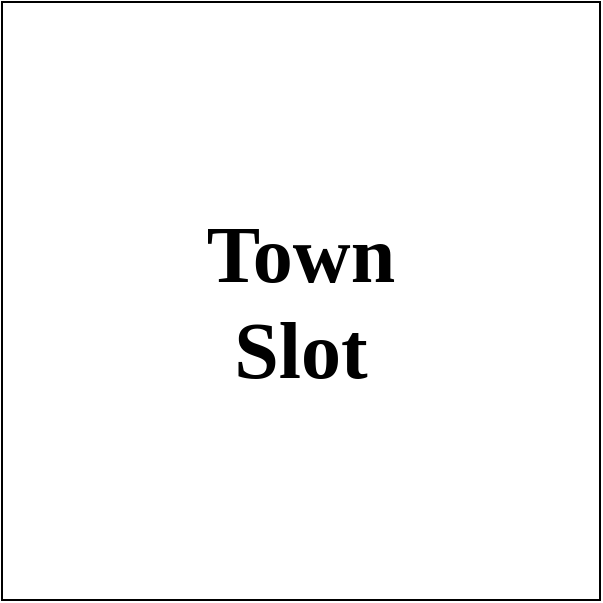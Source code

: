 <mxfile version="12.4.2" type="device" pages="7"><diagram id="NBB38YQIBPxEBkltzo8K" name="blank_settlement"><mxGraphModel dx="852" dy="504" grid="1" gridSize="10" guides="1" tooltips="1" connect="1" arrows="1" fold="1" page="1" pageScale="1" pageWidth="850" pageHeight="1100" math="0" shadow="0"><root><mxCell id="0"/><mxCell id="1" parent="0"/><mxCell id="Z4cEoRL8wpT0YwB2wpsj-1" value="Town&lt;br&gt;Slot" style="text;html=1;strokeColor=#000000;fillColor=none;align=center;verticalAlign=middle;whiteSpace=wrap;rounded=0;fontFamily=Garamond;fontSize=40;fontStyle=1;strokeWidth=1;perimeterSpacing=0;aspect=fixed;" parent="1" vertex="1"><mxGeometry x="190" y="30" width="299" height="299" as="geometry"/></mxCell></root></mxGraphModel></diagram><diagram name="blank_road" id="df8fkO6j3frhQ7CnsFSY"><mxGraphModel dx="852" dy="504" grid="1" gridSize="10" guides="1" tooltips="1" connect="1" arrows="1" fold="1" page="1" pageScale="1" pageWidth="850" pageHeight="1100" math="0" shadow="0"><root><mxCell id="L0pVmTipDfC4k5WWzlxK-0"/><mxCell id="L0pVmTipDfC4k5WWzlxK-1" parent="L0pVmTipDfC4k5WWzlxK-0"/><mxCell id="L0pVmTipDfC4k5WWzlxK-2" value="Road&lt;br&gt;Slot" style="text;html=1;strokeColor=#000000;fillColor=none;align=center;verticalAlign=middle;whiteSpace=wrap;rounded=0;fontFamily=Garamond;fontSize=40;fontStyle=1;strokeWidth=1;perimeterSpacing=0;aspect=fixed;" vertex="1" parent="L0pVmTipDfC4k5WWzlxK-1"><mxGeometry x="190" y="30" width="299" height="299" as="geometry"/></mxCell></root></mxGraphModel></diagram><diagram name="blank_build" id="_35pFPMYfVn6QV01jKhp"><mxGraphModel dx="852" dy="504" grid="1" gridSize="10" guides="1" tooltips="1" connect="1" arrows="1" fold="1" page="1" pageScale="1" pageWidth="850" pageHeight="1100" math="0" shadow="0"><root><mxCell id="SoBEcTKC60tMndUJJRdc-0"/><mxCell id="SoBEcTKC60tMndUJJRdc-1" parent="SoBEcTKC60tMndUJJRdc-0"/><mxCell id="SoBEcTKC60tMndUJJRdc-2" value="Build&lt;br style=&quot;font-size: 40px;&quot;&gt;Slot" style="text;html=1;strokeColor=#000000;fillColor=none;align=center;verticalAlign=middle;whiteSpace=wrap;rounded=0;fontFamily=Garamond;fontSize=40;fontStyle=1;strokeWidth=1;perimeterSpacing=0;aspect=fixed;" vertex="1" parent="SoBEcTKC60tMndUJJRdc-1"><mxGeometry x="190" y="30" width="299" height="299" as="geometry"/></mxCell></root></mxGraphModel></diagram><diagram name="blank_region" id="APtEa_ho6XEWLWpnJAGc"><mxGraphModel dx="852" dy="504" grid="1" gridSize="10" guides="1" tooltips="1" connect="1" arrows="1" fold="1" page="1" pageScale="1" pageWidth="850" pageHeight="1100" math="0" shadow="0"><root><mxCell id="yNNrWMfqVfvO8R4Ifmvz-0"/><mxCell id="yNNrWMfqVfvO8R4Ifmvz-1" parent="yNNrWMfqVfvO8R4Ifmvz-0"/><mxCell id="yNNrWMfqVfvO8R4Ifmvz-2" value="Region&lt;br style=&quot;font-size: 40px;&quot;&gt;Slot" style="text;html=1;strokeColor=#000000;fillColor=none;align=center;verticalAlign=middle;whiteSpace=wrap;rounded=0;fontFamily=Garamond;fontSize=40;fontStyle=1;strokeWidth=1;perimeterSpacing=0;aspect=fixed;" parent="yNNrWMfqVfvO8R4Ifmvz-1" vertex="1"><mxGeometry x="190" y="30" width="299" height="299" as="geometry"/></mxCell></root></mxGraphModel></diagram><diagram name="event_discard" id="l-Vevou4xPS65JFGaCJX"><mxGraphModel dx="852" dy="504" grid="1" gridSize="10" guides="1" tooltips="1" connect="1" arrows="1" fold="1" page="1" pageScale="1" pageWidth="850" pageHeight="1100" math="0" shadow="0"><root><mxCell id="nJTxVQVmU7sRrCu_HG14-0"/><mxCell id="nJTxVQVmU7sRrCu_HG14-1" parent="nJTxVQVmU7sRrCu_HG14-0"/><mxCell id="nJTxVQVmU7sRrCu_HG14-2" value="Event&lt;br&gt;Discard" style="text;html=1;strokeColor=#000000;fillColor=none;align=center;verticalAlign=middle;whiteSpace=wrap;rounded=0;fontFamily=Garamond;fontSize=40;fontStyle=1;strokeWidth=1;perimeterSpacing=0;aspect=fixed;" parent="nJTxVQVmU7sRrCu_HG14-1" vertex="1"><mxGeometry x="190" y="30" width="299" height="299" as="geometry"/></mxCell></root></mxGraphModel></diagram><diagram name="blank_token" id="EJkvTDh9xuNHWyrLr-aI"><mxGraphModel dx="852" dy="504" grid="1" gridSize="10" guides="1" tooltips="1" connect="1" arrows="1" fold="1" page="1" pageScale="1" pageWidth="850" pageHeight="1100" math="0" shadow="0"><root><mxCell id="vo7oyDHFiqjglbp0aG3k-0"/><mxCell id="vo7oyDHFiqjglbp0aG3k-1" parent="vo7oyDHFiqjglbp0aG3k-0"/><mxCell id="vo7oyDHFiqjglbp0aG3k-2" value="Token&lt;br&gt;Slot" style="text;html=1;strokeColor=#000000;fillColor=none;align=center;verticalAlign=middle;whiteSpace=wrap;rounded=0;fontFamily=Garamond;fontSize=40;fontStyle=1;strokeWidth=1;perimeterSpacing=0;aspect=fixed;" parent="vo7oyDHFiqjglbp0aG3k-1" vertex="1"><mxGeometry x="190" y="30" width="149" height="149" as="geometry"/></mxCell></root></mxGraphModel></diagram><diagram name="blank_deck" id="1ekqATOPulhUHUzB98Pj"><mxGraphModel dx="852" dy="504" grid="1" gridSize="10" guides="1" tooltips="1" connect="1" arrows="1" fold="1" page="1" pageScale="1" pageWidth="850" pageHeight="1100" math="0" shadow="0"><root><mxCell id="wf_zCcn_AoezlyfEFu0h-0"/><mxCell id="wf_zCcn_AoezlyfEFu0h-1" parent="wf_zCcn_AoezlyfEFu0h-0"/><mxCell id="wf_zCcn_AoezlyfEFu0h-2" value="Deck Empty" style="text;html=1;strokeColor=#000000;fillColor=#B8B8B8;align=center;verticalAlign=middle;whiteSpace=wrap;rounded=0;fontFamily=Garamond;fontSize=40;fontStyle=1;strokeWidth=1;perimeterSpacing=0;aspect=fixed;" vertex="1" parent="wf_zCcn_AoezlyfEFu0h-1"><mxGeometry x="190" y="30" width="299" height="299" as="geometry"/></mxCell></root></mxGraphModel></diagram></mxfile>